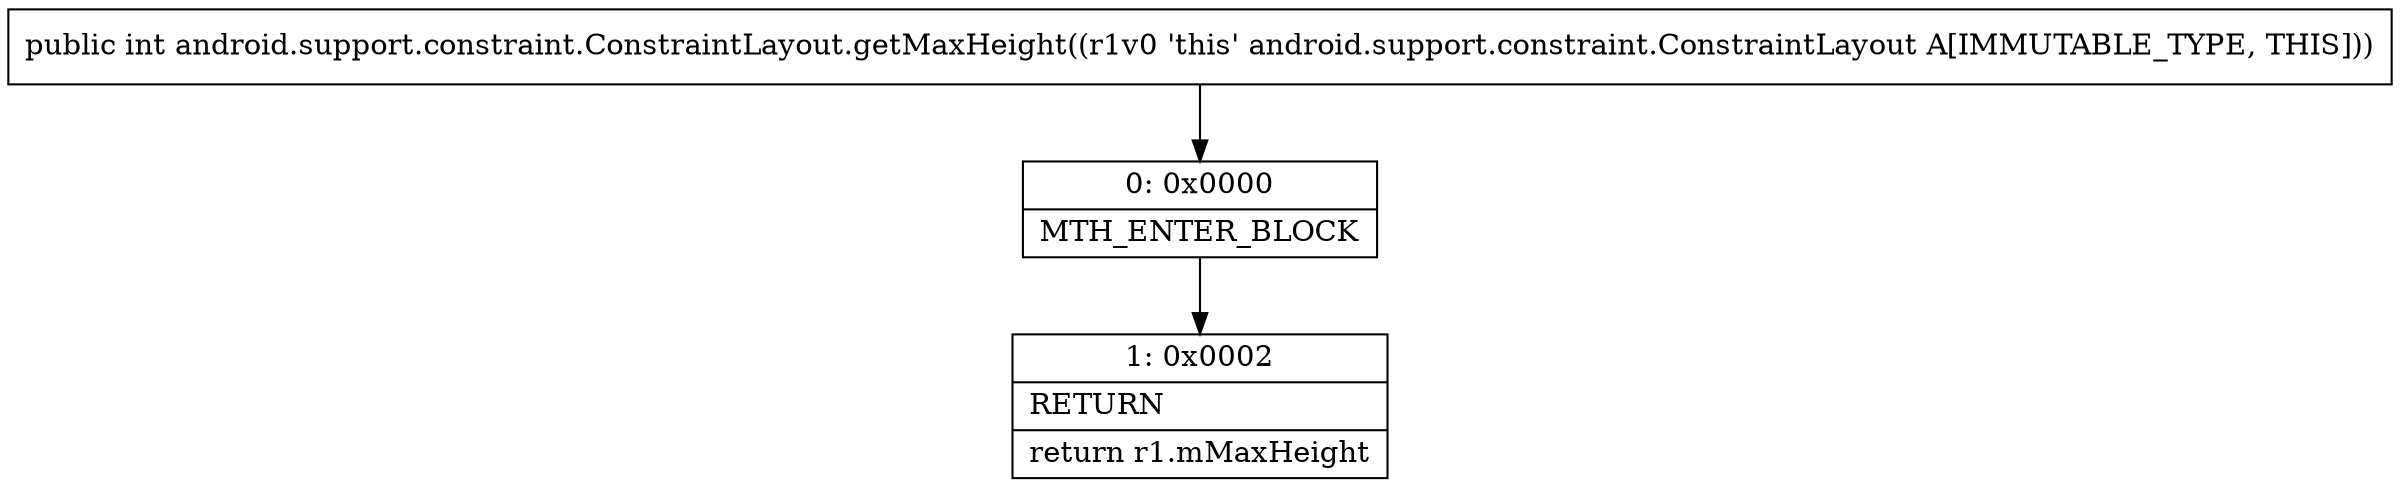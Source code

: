 digraph "CFG forandroid.support.constraint.ConstraintLayout.getMaxHeight()I" {
Node_0 [shape=record,label="{0\:\ 0x0000|MTH_ENTER_BLOCK\l}"];
Node_1 [shape=record,label="{1\:\ 0x0002|RETURN\l|return r1.mMaxHeight\l}"];
MethodNode[shape=record,label="{public int android.support.constraint.ConstraintLayout.getMaxHeight((r1v0 'this' android.support.constraint.ConstraintLayout A[IMMUTABLE_TYPE, THIS])) }"];
MethodNode -> Node_0;
Node_0 -> Node_1;
}

